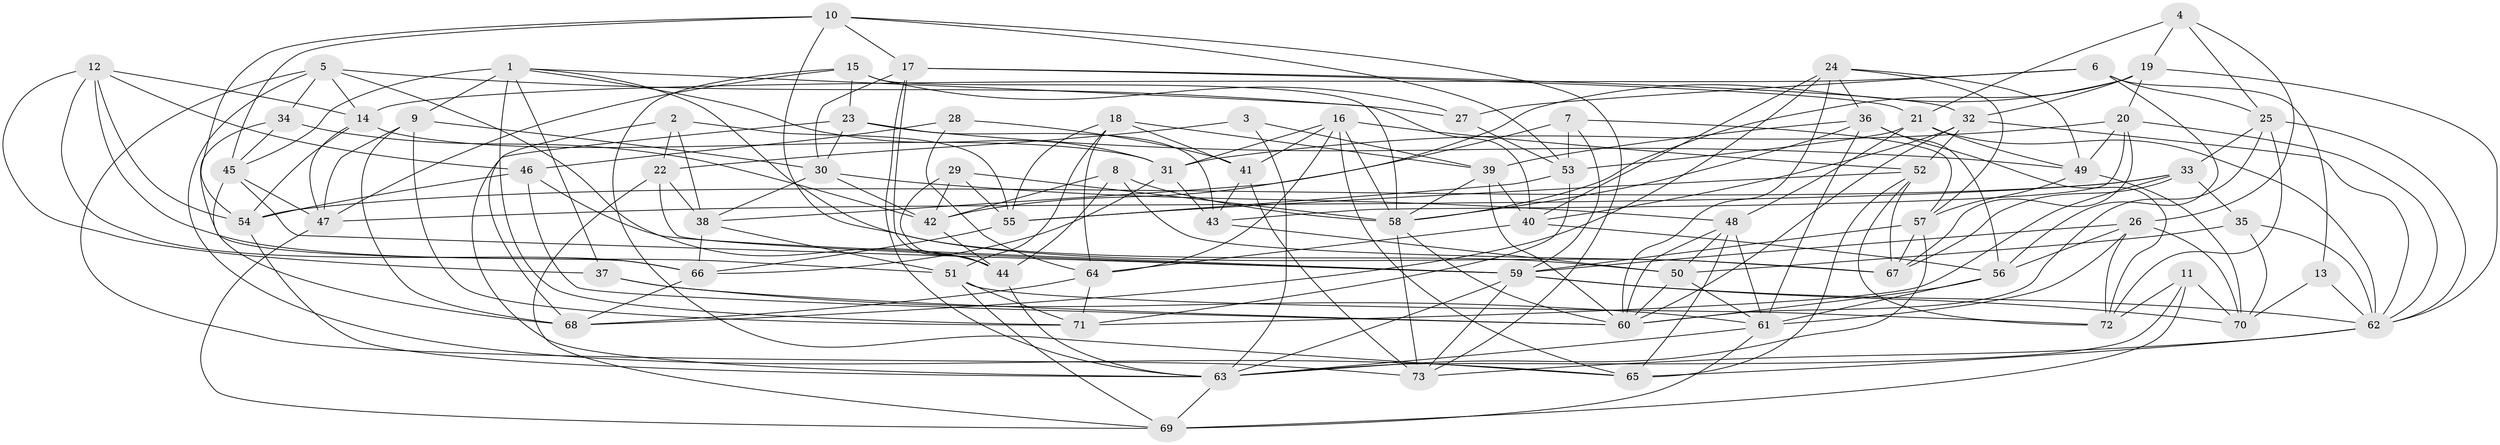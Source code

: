 // original degree distribution, {4: 1.0}
// Generated by graph-tools (version 1.1) at 2025/26/03/09/25 03:26:50]
// undirected, 73 vertices, 211 edges
graph export_dot {
graph [start="1"]
  node [color=gray90,style=filled];
  1;
  2;
  3;
  4;
  5;
  6;
  7;
  8;
  9;
  10;
  11;
  12;
  13;
  14;
  15;
  16;
  17;
  18;
  19;
  20;
  21;
  22;
  23;
  24;
  25;
  26;
  27;
  28;
  29;
  30;
  31;
  32;
  33;
  34;
  35;
  36;
  37;
  38;
  39;
  40;
  41;
  42;
  43;
  44;
  45;
  46;
  47;
  48;
  49;
  50;
  51;
  52;
  53;
  54;
  55;
  56;
  57;
  58;
  59;
  60;
  61;
  62;
  63;
  64;
  65;
  66;
  67;
  68;
  69;
  70;
  71;
  72;
  73;
  1 -- 9 [weight=2.0];
  1 -- 31 [weight=1.0];
  1 -- 37 [weight=1.0];
  1 -- 40 [weight=1.0];
  1 -- 45 [weight=1.0];
  1 -- 67 [weight=1.0];
  1 -- 71 [weight=1.0];
  2 -- 22 [weight=1.0];
  2 -- 38 [weight=1.0];
  2 -- 55 [weight=1.0];
  2 -- 68 [weight=1.0];
  3 -- 22 [weight=2.0];
  3 -- 39 [weight=1.0];
  3 -- 63 [weight=1.0];
  4 -- 19 [weight=1.0];
  4 -- 21 [weight=1.0];
  4 -- 25 [weight=1.0];
  4 -- 26 [weight=1.0];
  5 -- 14 [weight=1.0];
  5 -- 27 [weight=1.0];
  5 -- 34 [weight=1.0];
  5 -- 44 [weight=1.0];
  5 -- 65 [weight=1.0];
  5 -- 73 [weight=1.0];
  6 -- 13 [weight=2.0];
  6 -- 14 [weight=1.0];
  6 -- 25 [weight=1.0];
  6 -- 27 [weight=1.0];
  6 -- 56 [weight=1.0];
  7 -- 38 [weight=1.0];
  7 -- 53 [weight=1.0];
  7 -- 57 [weight=1.0];
  7 -- 59 [weight=1.0];
  8 -- 42 [weight=1.0];
  8 -- 44 [weight=1.0];
  8 -- 58 [weight=1.0];
  8 -- 67 [weight=1.0];
  9 -- 30 [weight=1.0];
  9 -- 47 [weight=1.0];
  9 -- 68 [weight=1.0];
  9 -- 71 [weight=1.0];
  10 -- 17 [weight=1.0];
  10 -- 45 [weight=1.0];
  10 -- 50 [weight=1.0];
  10 -- 53 [weight=1.0];
  10 -- 54 [weight=1.0];
  10 -- 73 [weight=1.0];
  11 -- 63 [weight=1.0];
  11 -- 69 [weight=1.0];
  11 -- 70 [weight=1.0];
  11 -- 72 [weight=1.0];
  12 -- 14 [weight=1.0];
  12 -- 37 [weight=1.0];
  12 -- 46 [weight=1.0];
  12 -- 51 [weight=1.0];
  12 -- 54 [weight=1.0];
  12 -- 66 [weight=1.0];
  13 -- 62 [weight=1.0];
  13 -- 70 [weight=1.0];
  14 -- 31 [weight=1.0];
  14 -- 47 [weight=1.0];
  14 -- 54 [weight=1.0];
  15 -- 23 [weight=1.0];
  15 -- 27 [weight=1.0];
  15 -- 47 [weight=1.0];
  15 -- 58 [weight=2.0];
  15 -- 65 [weight=1.0];
  16 -- 31 [weight=1.0];
  16 -- 41 [weight=1.0];
  16 -- 52 [weight=1.0];
  16 -- 58 [weight=1.0];
  16 -- 64 [weight=1.0];
  16 -- 65 [weight=1.0];
  17 -- 21 [weight=1.0];
  17 -- 30 [weight=1.0];
  17 -- 32 [weight=1.0];
  17 -- 44 [weight=1.0];
  17 -- 63 [weight=1.0];
  18 -- 39 [weight=1.0];
  18 -- 41 [weight=2.0];
  18 -- 51 [weight=1.0];
  18 -- 55 [weight=1.0];
  18 -- 64 [weight=1.0];
  19 -- 20 [weight=1.0];
  19 -- 32 [weight=1.0];
  19 -- 42 [weight=1.0];
  19 -- 58 [weight=1.0];
  19 -- 62 [weight=1.0];
  20 -- 31 [weight=1.0];
  20 -- 43 [weight=1.0];
  20 -- 49 [weight=1.0];
  20 -- 62 [weight=1.0];
  20 -- 67 [weight=1.0];
  21 -- 48 [weight=1.0];
  21 -- 49 [weight=1.0];
  21 -- 53 [weight=1.0];
  21 -- 62 [weight=1.0];
  22 -- 38 [weight=1.0];
  22 -- 59 [weight=1.0];
  22 -- 69 [weight=1.0];
  23 -- 30 [weight=1.0];
  23 -- 43 [weight=2.0];
  23 -- 49 [weight=1.0];
  23 -- 63 [weight=1.0];
  24 -- 36 [weight=1.0];
  24 -- 40 [weight=1.0];
  24 -- 49 [weight=1.0];
  24 -- 57 [weight=1.0];
  24 -- 60 [weight=1.0];
  24 -- 68 [weight=1.0];
  25 -- 33 [weight=1.0];
  25 -- 60 [weight=1.0];
  25 -- 62 [weight=1.0];
  25 -- 72 [weight=1.0];
  26 -- 56 [weight=1.0];
  26 -- 59 [weight=1.0];
  26 -- 61 [weight=1.0];
  26 -- 70 [weight=1.0];
  26 -- 72 [weight=1.0];
  27 -- 53 [weight=1.0];
  28 -- 41 [weight=1.0];
  28 -- 46 [weight=2.0];
  28 -- 64 [weight=1.0];
  29 -- 42 [weight=1.0];
  29 -- 44 [weight=1.0];
  29 -- 55 [weight=1.0];
  29 -- 58 [weight=1.0];
  30 -- 38 [weight=1.0];
  30 -- 42 [weight=1.0];
  30 -- 48 [weight=1.0];
  31 -- 43 [weight=1.0];
  31 -- 66 [weight=1.0];
  32 -- 40 [weight=1.0];
  32 -- 52 [weight=1.0];
  32 -- 60 [weight=1.0];
  32 -- 62 [weight=1.0];
  33 -- 35 [weight=1.0];
  33 -- 47 [weight=1.0];
  33 -- 54 [weight=1.0];
  33 -- 67 [weight=1.0];
  33 -- 71 [weight=1.0];
  34 -- 42 [weight=1.0];
  34 -- 45 [weight=1.0];
  34 -- 66 [weight=1.0];
  35 -- 50 [weight=1.0];
  35 -- 62 [weight=1.0];
  35 -- 70 [weight=1.0];
  36 -- 39 [weight=1.0];
  36 -- 56 [weight=1.0];
  36 -- 58 [weight=1.0];
  36 -- 61 [weight=1.0];
  36 -- 72 [weight=1.0];
  37 -- 60 [weight=1.0];
  37 -- 61 [weight=1.0];
  38 -- 51 [weight=1.0];
  38 -- 66 [weight=1.0];
  39 -- 40 [weight=1.0];
  39 -- 58 [weight=1.0];
  39 -- 60 [weight=1.0];
  40 -- 56 [weight=1.0];
  40 -- 64 [weight=1.0];
  41 -- 43 [weight=1.0];
  41 -- 73 [weight=1.0];
  42 -- 44 [weight=1.0];
  43 -- 50 [weight=1.0];
  44 -- 63 [weight=1.0];
  45 -- 47 [weight=1.0];
  45 -- 59 [weight=1.0];
  45 -- 68 [weight=1.0];
  46 -- 54 [weight=1.0];
  46 -- 59 [weight=1.0];
  46 -- 60 [weight=1.0];
  47 -- 69 [weight=1.0];
  48 -- 50 [weight=1.0];
  48 -- 60 [weight=1.0];
  48 -- 61 [weight=1.0];
  48 -- 65 [weight=1.0];
  49 -- 57 [weight=1.0];
  49 -- 70 [weight=1.0];
  50 -- 60 [weight=1.0];
  50 -- 61 [weight=1.0];
  51 -- 69 [weight=1.0];
  51 -- 71 [weight=1.0];
  51 -- 72 [weight=1.0];
  52 -- 55 [weight=1.0];
  52 -- 65 [weight=1.0];
  52 -- 67 [weight=1.0];
  52 -- 72 [weight=1.0];
  53 -- 55 [weight=1.0];
  53 -- 71 [weight=1.0];
  54 -- 63 [weight=1.0];
  55 -- 66 [weight=1.0];
  56 -- 60 [weight=1.0];
  56 -- 61 [weight=1.0];
  57 -- 59 [weight=1.0];
  57 -- 63 [weight=1.0];
  57 -- 67 [weight=1.0];
  58 -- 60 [weight=1.0];
  58 -- 73 [weight=1.0];
  59 -- 62 [weight=1.0];
  59 -- 63 [weight=1.0];
  59 -- 70 [weight=1.0];
  59 -- 73 [weight=1.0];
  61 -- 63 [weight=1.0];
  61 -- 69 [weight=1.0];
  62 -- 65 [weight=1.0];
  62 -- 73 [weight=1.0];
  63 -- 69 [weight=1.0];
  64 -- 68 [weight=1.0];
  64 -- 71 [weight=1.0];
  66 -- 68 [weight=1.0];
}

